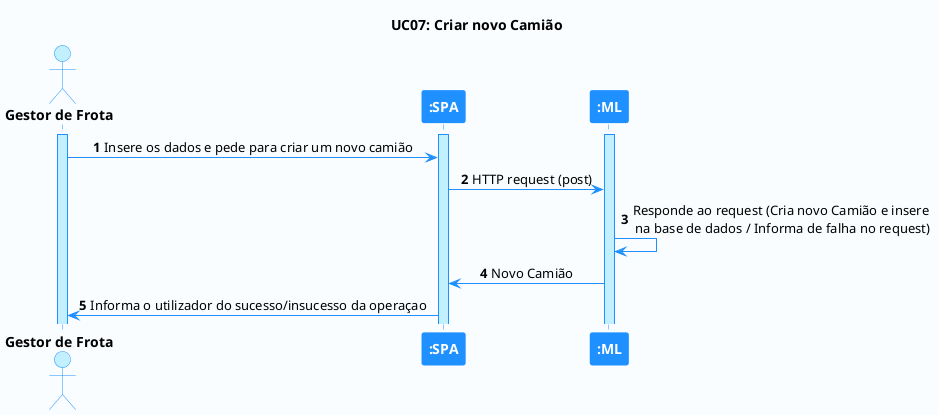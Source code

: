 @startuml hello

'-Style----------------------------------------------------------------------------------------------------------------

autonumber

skinparam DefaultTextAlignment center

skinparam BackgroundColor #fafdff

skinparam sequence {
    LifeLineBorderColor DodgerBlue
    LifeLineBackgroundColor APPLICATION

    ActorBackgroundColor APPLICATION
    ActorBorderColor DodgerBlue

    BackgroundColor #FFFFFF
    ArrowColor DodgerBlue
    BorderColor DodgerBlue

    ParticipantBackgroundColor DodgerBlue
    ParticipantFontColor #FFFFFF
    ParticipantBorderColor DodgerBlue

    GroupBorderColor #082642
    GroupBackgroundColor APPLICATION
}

skinparam note {
    LifeLineBorderColor DodgerBlue
    LifeLineBackgroundColor APPLICATION

    ActorBackgroundColor APPLICATION
    ActorBorderColor DodgerBlue

    BackgroundColor #FFFFFF
    ArrowColor DodgerBlue
    BorderColor DodgerBlue

    ParticipantBackgroundColor DodgerBlue
    ParticipantFontColor #FFFFFF
    ParticipantBorderColor DodgerBlue

    GroupBorderColor #082642
    GroupBackgroundColor APPLICATION
}

'-Title----------------------------------------------------------------------------------------------------------------

title UC07: Criar novo Camião

'-Actors/Participants--------------------------------------------------------------------------------------------------

actor "<b>Gestor de Frota" as A
participant "<b>:SPA" as SPA
participant "<b>:ML" as M

'-Associations---------------------------------------------------------------------------------------------------------

activate A
activate SPA
activate M

A -> SPA: Insere os dados e pede para criar um novo camião
SPA -> M: HTTP request (post)
M -> M: Responde ao request (Cria novo Camião e insere \nna base de dados / Informa de falha no request)
M -> SPA: Novo Camião
SPA -> A: Informa o utilizador do sucesso/insucesso da operaçao

'----------------------------------------------------------------------------------------------------------------------

@enduml